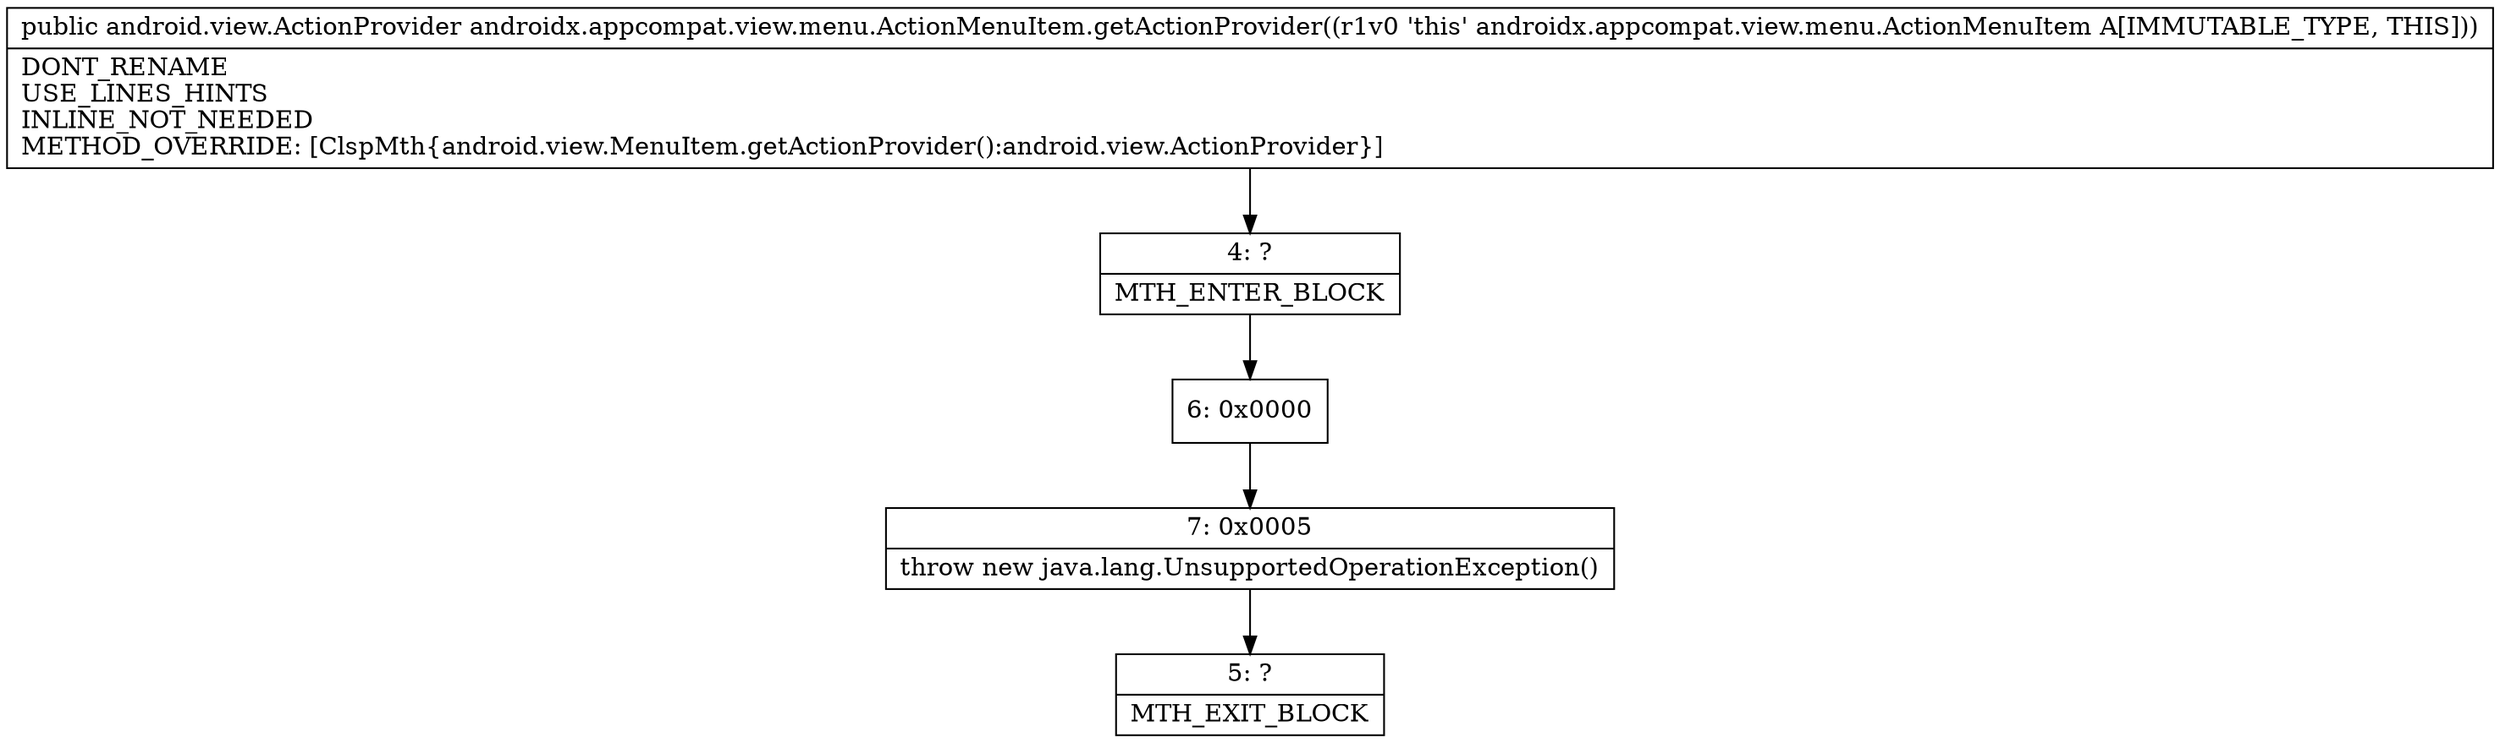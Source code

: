 digraph "CFG forandroidx.appcompat.view.menu.ActionMenuItem.getActionProvider()Landroid\/view\/ActionProvider;" {
Node_4 [shape=record,label="{4\:\ ?|MTH_ENTER_BLOCK\l}"];
Node_6 [shape=record,label="{6\:\ 0x0000}"];
Node_7 [shape=record,label="{7\:\ 0x0005|throw new java.lang.UnsupportedOperationException()\l}"];
Node_5 [shape=record,label="{5\:\ ?|MTH_EXIT_BLOCK\l}"];
MethodNode[shape=record,label="{public android.view.ActionProvider androidx.appcompat.view.menu.ActionMenuItem.getActionProvider((r1v0 'this' androidx.appcompat.view.menu.ActionMenuItem A[IMMUTABLE_TYPE, THIS]))  | DONT_RENAME\lUSE_LINES_HINTS\lINLINE_NOT_NEEDED\lMETHOD_OVERRIDE: [ClspMth\{android.view.MenuItem.getActionProvider():android.view.ActionProvider\}]\l}"];
MethodNode -> Node_4;Node_4 -> Node_6;
Node_6 -> Node_7;
Node_7 -> Node_5;
}

